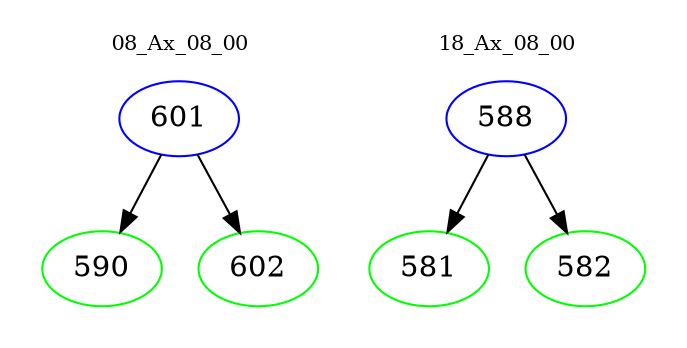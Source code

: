 digraph{
subgraph cluster_0 {
color = white
label = "08_Ax_08_00";
fontsize=10;
T0_601 [label="601", color="blue"]
T0_601 -> T0_590 [color="black"]
T0_590 [label="590", color="green"]
T0_601 -> T0_602 [color="black"]
T0_602 [label="602", color="green"]
}
subgraph cluster_1 {
color = white
label = "18_Ax_08_00";
fontsize=10;
T1_588 [label="588", color="blue"]
T1_588 -> T1_581 [color="black"]
T1_581 [label="581", color="green"]
T1_588 -> T1_582 [color="black"]
T1_582 [label="582", color="green"]
}
}
